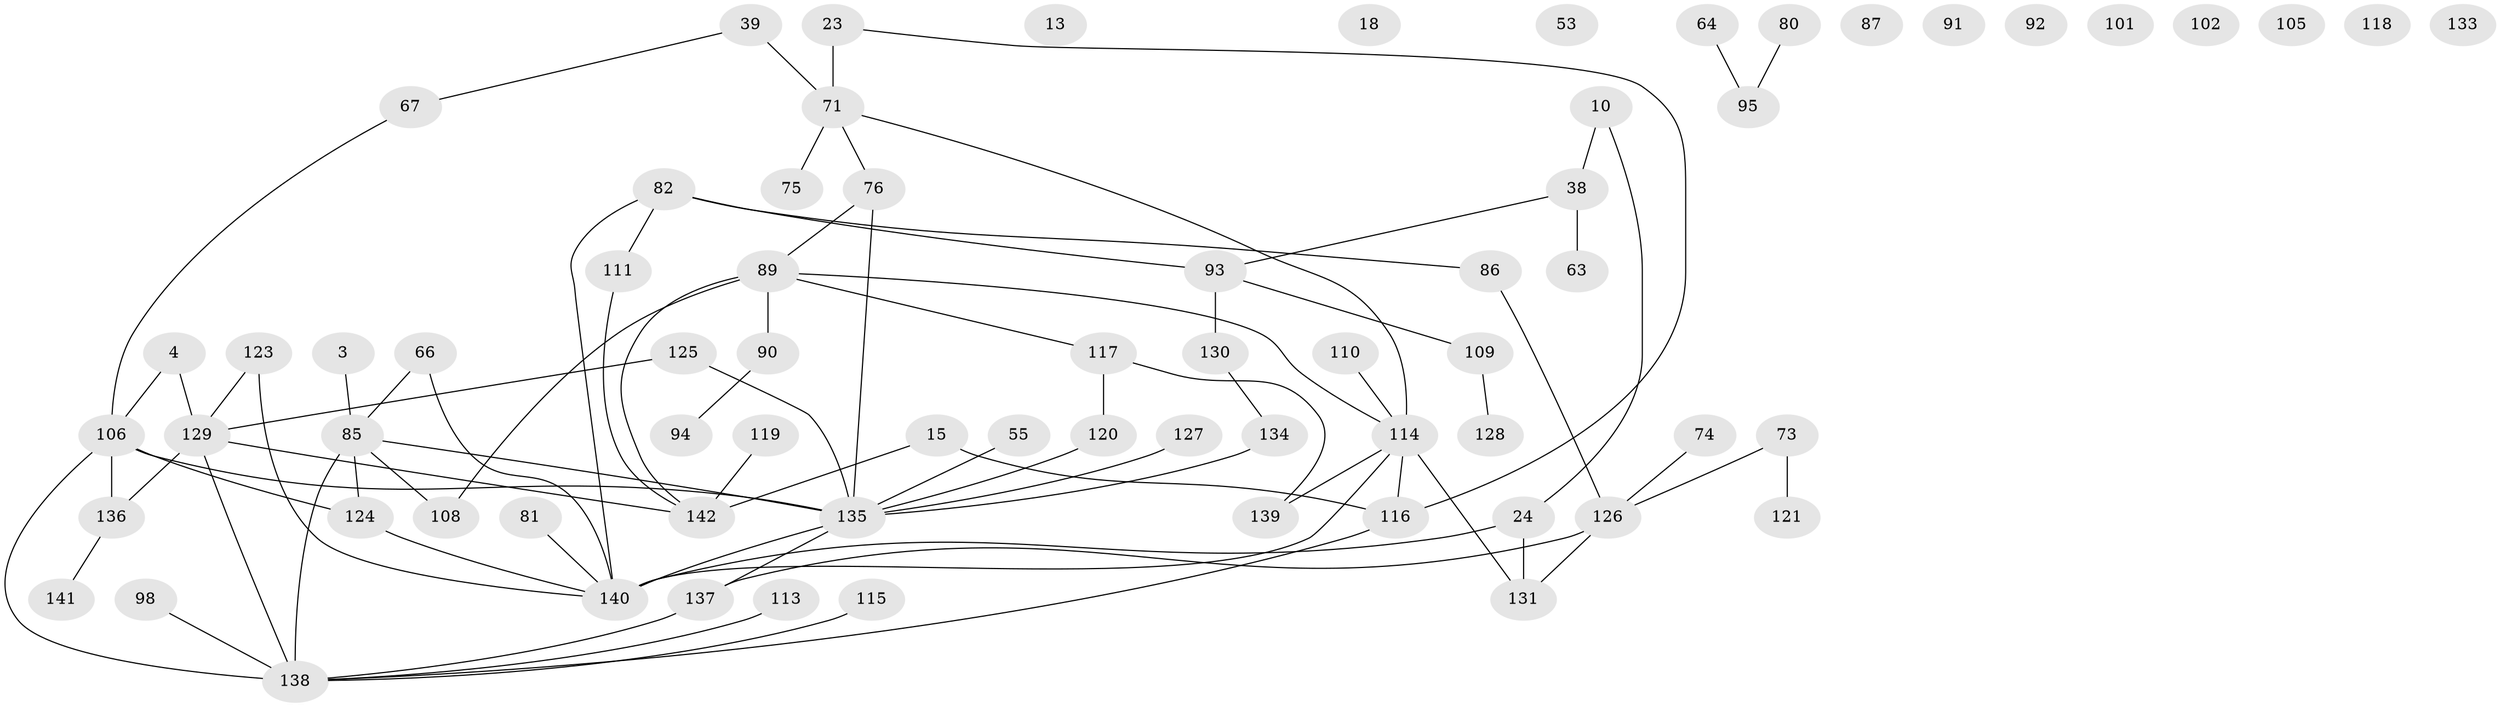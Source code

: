 // original degree distribution, {2: 0.2323943661971831, 3: 0.3028169014084507, 1: 0.19014084507042253, 4: 0.1056338028169014, 0: 0.07746478873239436, 5: 0.07746478873239436, 6: 0.007042253521126761, 7: 0.007042253521126761}
// Generated by graph-tools (version 1.1) at 2025/39/03/09/25 04:39:15]
// undirected, 71 vertices, 83 edges
graph export_dot {
graph [start="1"]
  node [color=gray90,style=filled];
  3;
  4;
  10;
  13;
  15;
  18;
  23;
  24;
  38 [super="+5"];
  39 [super="+25"];
  53;
  55;
  63;
  64;
  66;
  67;
  71 [super="+6+7"];
  73;
  74;
  75;
  76 [super="+57"];
  80;
  81;
  82 [super="+30"];
  85 [super="+1+41"];
  86 [super="+61"];
  87;
  89 [super="+19+28+42"];
  90 [super="+68"];
  91;
  92;
  93 [super="+48"];
  94;
  95;
  98;
  101;
  102;
  105;
  106 [super="+96"];
  108;
  109;
  110;
  111;
  113;
  114 [super="+20+50+100"];
  115;
  116 [super="+104"];
  117 [super="+103"];
  118;
  119;
  120;
  121;
  123 [super="+45"];
  124;
  125 [super="+8"];
  126 [super="+52+65"];
  127;
  128;
  129 [super="+35+77+84"];
  130 [super="+22"];
  131 [super="+83"];
  133;
  134 [super="+40+62"];
  135 [super="+97+112"];
  136;
  137 [super="+132+99"];
  138 [super="+49+72"];
  139;
  140 [super="+122"];
  141;
  142 [super="+79"];
  3 -- 85;
  4 -- 106 [weight=2];
  4 -- 129 [weight=2];
  10 -- 24;
  10 -- 38;
  15 -- 142;
  15 -- 116;
  23 -- 71 [weight=2];
  23 -- 116;
  24 -- 131 [weight=2];
  24 -- 140 [weight=2];
  38 -- 63 [weight=2];
  38 -- 93;
  39 -- 67;
  39 -- 71;
  55 -- 135;
  64 -- 95;
  66 -- 85;
  66 -- 140;
  67 -- 106;
  71 -- 75 [weight=2];
  71 -- 114;
  71 -- 76;
  73 -- 121;
  73 -- 126 [weight=2];
  74 -- 126;
  76 -- 89;
  76 -- 135;
  80 -- 95;
  81 -- 140;
  82 -- 111;
  82 -- 140 [weight=2];
  82 -- 93 [weight=2];
  82 -- 86;
  85 -- 108;
  85 -- 138 [weight=3];
  85 -- 124;
  85 -- 135;
  86 -- 126;
  89 -- 90;
  89 -- 108;
  89 -- 142 [weight=2];
  89 -- 114;
  89 -- 117;
  90 -- 94;
  93 -- 109;
  93 -- 130;
  98 -- 138;
  106 -- 124;
  106 -- 136 [weight=2];
  106 -- 138;
  106 -- 135;
  109 -- 128;
  110 -- 114;
  111 -- 142;
  113 -- 138;
  114 -- 131;
  114 -- 139;
  114 -- 116 [weight=2];
  114 -- 140;
  115 -- 138;
  116 -- 138 [weight=2];
  117 -- 120;
  117 -- 139;
  119 -- 142;
  120 -- 135;
  123 -- 140;
  123 -- 129;
  124 -- 140 [weight=2];
  125 -- 129;
  125 -- 135;
  126 -- 131 [weight=2];
  126 -- 137 [weight=2];
  127 -- 135;
  129 -- 136;
  129 -- 142;
  129 -- 138 [weight=2];
  130 -- 134;
  134 -- 135;
  135 -- 137;
  135 -- 140;
  136 -- 141;
  137 -- 138 [weight=2];
}

